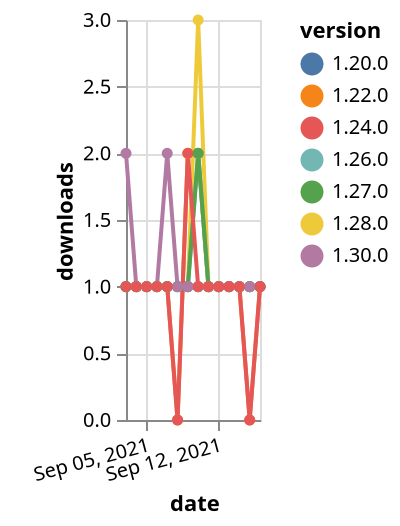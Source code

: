 {"$schema": "https://vega.github.io/schema/vega-lite/v5.json", "description": "A simple bar chart with embedded data.", "data": {"values": [{"date": "2021-09-03", "total": 297, "delta": 1, "version": "1.22.0"}, {"date": "2021-09-04", "total": 298, "delta": 1, "version": "1.22.0"}, {"date": "2021-09-05", "total": 299, "delta": 1, "version": "1.22.0"}, {"date": "2021-09-06", "total": 300, "delta": 1, "version": "1.22.0"}, {"date": "2021-09-07", "total": 301, "delta": 1, "version": "1.22.0"}, {"date": "2021-09-08", "total": 301, "delta": 0, "version": "1.22.0"}, {"date": "2021-09-09", "total": 303, "delta": 2, "version": "1.22.0"}, {"date": "2021-09-10", "total": 305, "delta": 2, "version": "1.22.0"}, {"date": "2021-09-11", "total": 306, "delta": 1, "version": "1.22.0"}, {"date": "2021-09-12", "total": 307, "delta": 1, "version": "1.22.0"}, {"date": "2021-09-13", "total": 308, "delta": 1, "version": "1.22.0"}, {"date": "2021-09-14", "total": 309, "delta": 1, "version": "1.22.0"}, {"date": "2021-09-15", "total": 309, "delta": 0, "version": "1.22.0"}, {"date": "2021-09-16", "total": 310, "delta": 1, "version": "1.22.0"}, {"date": "2021-09-03", "total": 168, "delta": 1, "version": "1.28.0"}, {"date": "2021-09-04", "total": 169, "delta": 1, "version": "1.28.0"}, {"date": "2021-09-05", "total": 170, "delta": 1, "version": "1.28.0"}, {"date": "2021-09-06", "total": 171, "delta": 1, "version": "1.28.0"}, {"date": "2021-09-07", "total": 172, "delta": 1, "version": "1.28.0"}, {"date": "2021-09-08", "total": 173, "delta": 1, "version": "1.28.0"}, {"date": "2021-09-09", "total": 174, "delta": 1, "version": "1.28.0"}, {"date": "2021-09-10", "total": 177, "delta": 3, "version": "1.28.0"}, {"date": "2021-09-11", "total": 178, "delta": 1, "version": "1.28.0"}, {"date": "2021-09-12", "total": 179, "delta": 1, "version": "1.28.0"}, {"date": "2021-09-13", "total": 180, "delta": 1, "version": "1.28.0"}, {"date": "2021-09-14", "total": 181, "delta": 1, "version": "1.28.0"}, {"date": "2021-09-15", "total": 182, "delta": 1, "version": "1.28.0"}, {"date": "2021-09-16", "total": 183, "delta": 1, "version": "1.28.0"}, {"date": "2021-09-03", "total": 148, "delta": 1, "version": "1.26.0"}, {"date": "2021-09-04", "total": 149, "delta": 1, "version": "1.26.0"}, {"date": "2021-09-05", "total": 150, "delta": 1, "version": "1.26.0"}, {"date": "2021-09-06", "total": 151, "delta": 1, "version": "1.26.0"}, {"date": "2021-09-07", "total": 152, "delta": 1, "version": "1.26.0"}, {"date": "2021-09-08", "total": 153, "delta": 1, "version": "1.26.0"}, {"date": "2021-09-09", "total": 154, "delta": 1, "version": "1.26.0"}, {"date": "2021-09-10", "total": 156, "delta": 2, "version": "1.26.0"}, {"date": "2021-09-11", "total": 157, "delta": 1, "version": "1.26.0"}, {"date": "2021-09-12", "total": 158, "delta": 1, "version": "1.26.0"}, {"date": "2021-09-13", "total": 159, "delta": 1, "version": "1.26.0"}, {"date": "2021-09-14", "total": 160, "delta": 1, "version": "1.26.0"}, {"date": "2021-09-15", "total": 161, "delta": 1, "version": "1.26.0"}, {"date": "2021-09-16", "total": 162, "delta": 1, "version": "1.26.0"}, {"date": "2021-09-03", "total": 221, "delta": 1, "version": "1.20.0"}, {"date": "2021-09-04", "total": 222, "delta": 1, "version": "1.20.0"}, {"date": "2021-09-05", "total": 223, "delta": 1, "version": "1.20.0"}, {"date": "2021-09-06", "total": 224, "delta": 1, "version": "1.20.0"}, {"date": "2021-09-07", "total": 225, "delta": 1, "version": "1.20.0"}, {"date": "2021-09-08", "total": 226, "delta": 1, "version": "1.20.0"}, {"date": "2021-09-09", "total": 227, "delta": 1, "version": "1.20.0"}, {"date": "2021-09-10", "total": 228, "delta": 1, "version": "1.20.0"}, {"date": "2021-09-11", "total": 229, "delta": 1, "version": "1.20.0"}, {"date": "2021-09-12", "total": 230, "delta": 1, "version": "1.20.0"}, {"date": "2021-09-13", "total": 231, "delta": 1, "version": "1.20.0"}, {"date": "2021-09-14", "total": 232, "delta": 1, "version": "1.20.0"}, {"date": "2021-09-15", "total": 233, "delta": 1, "version": "1.20.0"}, {"date": "2021-09-16", "total": 234, "delta": 1, "version": "1.20.0"}, {"date": "2021-09-03", "total": 138, "delta": 1, "version": "1.27.0"}, {"date": "2021-09-04", "total": 139, "delta": 1, "version": "1.27.0"}, {"date": "2021-09-05", "total": 140, "delta": 1, "version": "1.27.0"}, {"date": "2021-09-06", "total": 141, "delta": 1, "version": "1.27.0"}, {"date": "2021-09-07", "total": 142, "delta": 1, "version": "1.27.0"}, {"date": "2021-09-08", "total": 143, "delta": 1, "version": "1.27.0"}, {"date": "2021-09-09", "total": 144, "delta": 1, "version": "1.27.0"}, {"date": "2021-09-10", "total": 146, "delta": 2, "version": "1.27.0"}, {"date": "2021-09-11", "total": 147, "delta": 1, "version": "1.27.0"}, {"date": "2021-09-12", "total": 148, "delta": 1, "version": "1.27.0"}, {"date": "2021-09-13", "total": 149, "delta": 1, "version": "1.27.0"}, {"date": "2021-09-14", "total": 150, "delta": 1, "version": "1.27.0"}, {"date": "2021-09-15", "total": 151, "delta": 1, "version": "1.27.0"}, {"date": "2021-09-16", "total": 152, "delta": 1, "version": "1.27.0"}, {"date": "2021-09-03", "total": 113, "delta": 2, "version": "1.30.0"}, {"date": "2021-09-04", "total": 114, "delta": 1, "version": "1.30.0"}, {"date": "2021-09-05", "total": 115, "delta": 1, "version": "1.30.0"}, {"date": "2021-09-06", "total": 116, "delta": 1, "version": "1.30.0"}, {"date": "2021-09-07", "total": 118, "delta": 2, "version": "1.30.0"}, {"date": "2021-09-08", "total": 119, "delta": 1, "version": "1.30.0"}, {"date": "2021-09-09", "total": 120, "delta": 1, "version": "1.30.0"}, {"date": "2021-09-10", "total": 121, "delta": 1, "version": "1.30.0"}, {"date": "2021-09-11", "total": 122, "delta": 1, "version": "1.30.0"}, {"date": "2021-09-12", "total": 123, "delta": 1, "version": "1.30.0"}, {"date": "2021-09-13", "total": 124, "delta": 1, "version": "1.30.0"}, {"date": "2021-09-14", "total": 125, "delta": 1, "version": "1.30.0"}, {"date": "2021-09-15", "total": 126, "delta": 1, "version": "1.30.0"}, {"date": "2021-09-16", "total": 127, "delta": 1, "version": "1.30.0"}, {"date": "2021-09-03", "total": 176, "delta": 1, "version": "1.24.0"}, {"date": "2021-09-04", "total": 177, "delta": 1, "version": "1.24.0"}, {"date": "2021-09-05", "total": 178, "delta": 1, "version": "1.24.0"}, {"date": "2021-09-06", "total": 179, "delta": 1, "version": "1.24.0"}, {"date": "2021-09-07", "total": 180, "delta": 1, "version": "1.24.0"}, {"date": "2021-09-08", "total": 180, "delta": 0, "version": "1.24.0"}, {"date": "2021-09-09", "total": 182, "delta": 2, "version": "1.24.0"}, {"date": "2021-09-10", "total": 183, "delta": 1, "version": "1.24.0"}, {"date": "2021-09-11", "total": 184, "delta": 1, "version": "1.24.0"}, {"date": "2021-09-12", "total": 185, "delta": 1, "version": "1.24.0"}, {"date": "2021-09-13", "total": 186, "delta": 1, "version": "1.24.0"}, {"date": "2021-09-14", "total": 187, "delta": 1, "version": "1.24.0"}, {"date": "2021-09-15", "total": 187, "delta": 0, "version": "1.24.0"}, {"date": "2021-09-16", "total": 188, "delta": 1, "version": "1.24.0"}]}, "width": "container", "mark": {"type": "line", "point": {"filled": true}}, "encoding": {"x": {"field": "date", "type": "temporal", "timeUnit": "yearmonthdate", "title": "date", "axis": {"labelAngle": -15}}, "y": {"field": "delta", "type": "quantitative", "title": "downloads"}, "color": {"field": "version", "type": "nominal"}, "tooltip": {"field": "delta"}}}
